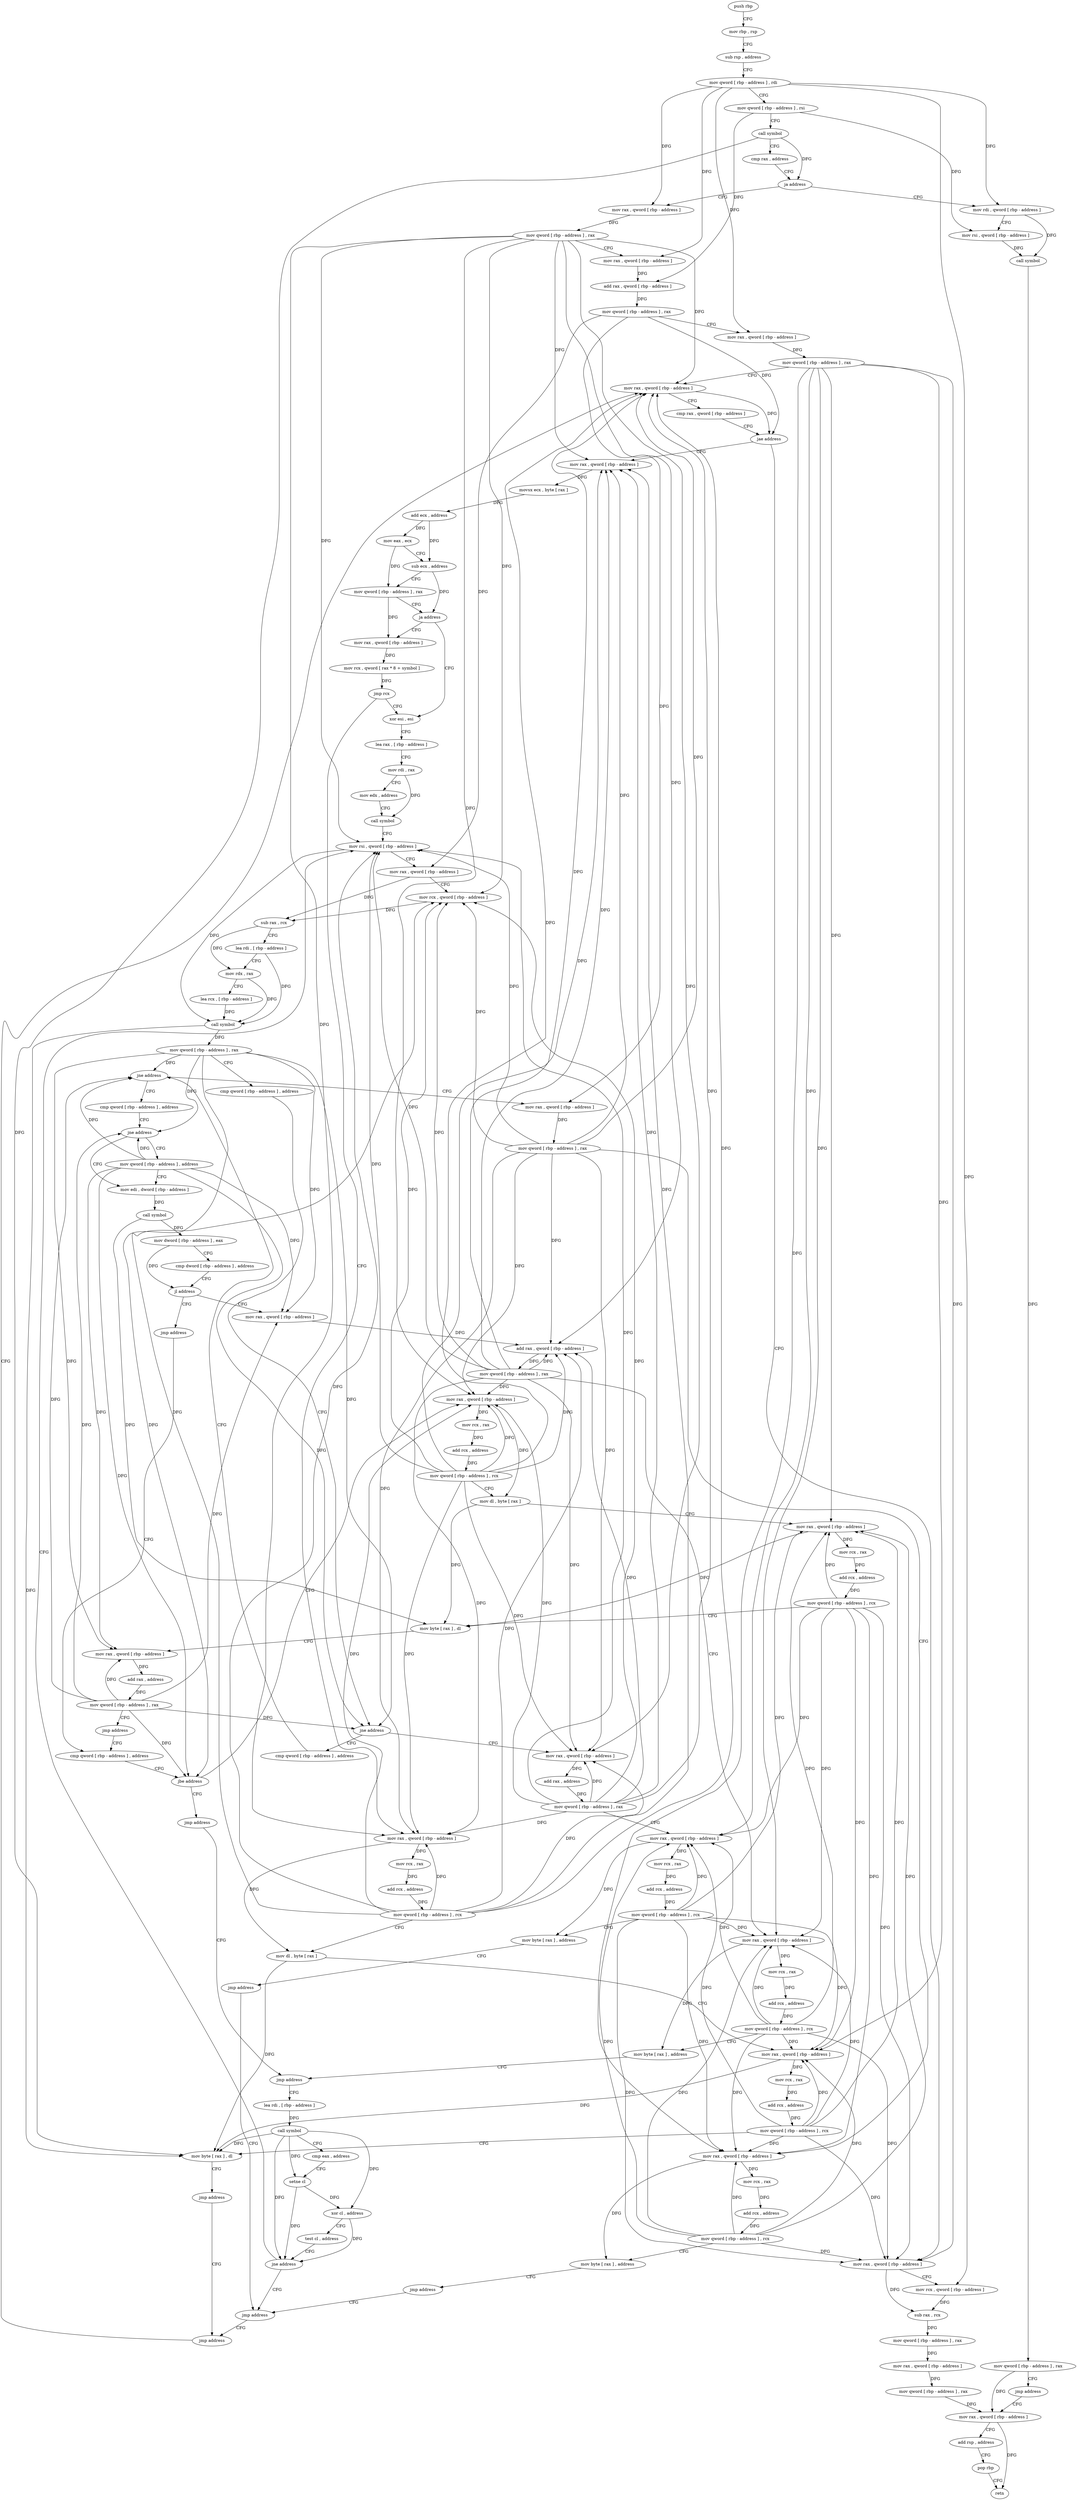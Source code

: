 digraph "func" {
"4300768" [label = "push rbp" ]
"4300769" [label = "mov rbp , rsp" ]
"4300772" [label = "sub rsp , address" ]
"4300776" [label = "mov qword [ rbp - address ] , rdi" ]
"4300780" [label = "mov qword [ rbp - address ] , rsi" ]
"4300784" [label = "call symbol" ]
"4300789" [label = "cmp rax , address" ]
"4300793" [label = "ja address" ]
"4300821" [label = "mov rax , qword [ rbp - address ]" ]
"4300799" [label = "mov rdi , qword [ rbp - address ]" ]
"4300825" [label = "mov qword [ rbp - address ] , rax" ]
"4300829" [label = "mov rax , qword [ rbp - address ]" ]
"4300833" [label = "add rax , qword [ rbp - address ]" ]
"4300837" [label = "mov qword [ rbp - address ] , rax" ]
"4300841" [label = "mov rax , qword [ rbp - address ]" ]
"4300845" [label = "mov qword [ rbp - address ] , rax" ]
"4300849" [label = "mov rax , qword [ rbp - address ]" ]
"4300803" [label = "mov rsi , qword [ rbp - address ]" ]
"4300807" [label = "call symbol" ]
"4300812" [label = "mov qword [ rbp - address ] , rax" ]
"4300816" [label = "jmp address" ]
"4301315" [label = "mov rax , qword [ rbp - address ]" ]
"4301292" [label = "mov rax , qword [ rbp - address ]" ]
"4301296" [label = "mov rcx , qword [ rbp - address ]" ]
"4301300" [label = "sub rax , rcx" ]
"4301303" [label = "mov qword [ rbp - address ] , rax" ]
"4301307" [label = "mov rax , qword [ rbp - address ]" ]
"4301311" [label = "mov qword [ rbp - address ] , rax" ]
"4300863" [label = "mov rax , qword [ rbp - address ]" ]
"4300867" [label = "movsx ecx , byte [ rax ]" ]
"4300870" [label = "add ecx , address" ]
"4300873" [label = "mov eax , ecx" ]
"4300875" [label = "sub ecx , address" ]
"4300878" [label = "mov qword [ rbp - address ] , rax" ]
"4300882" [label = "ja address" ]
"4300947" [label = "xor esi , esi" ]
"4300888" [label = "mov rax , qword [ rbp - address ]" ]
"4301319" [label = "add rsp , address" ]
"4301323" [label = "pop rbp" ]
"4301324" [label = "retn" ]
"4300949" [label = "lea rax , [ rbp - address ]" ]
"4300953" [label = "mov rdi , rax" ]
"4300956" [label = "mov edx , address" ]
"4300961" [label = "call symbol" ]
"4300966" [label = "mov rsi , qword [ rbp - address ]" ]
"4300892" [label = "mov rcx , qword [ rax * 8 + symbol ]" ]
"4300900" [label = "jmp rcx" ]
"4300902" [label = "mov rax , qword [ rbp - address ]" ]
"4301052" [label = "cmp qword [ rbp - address ] , address" ]
"4301057" [label = "jne address" ]
"4301097" [label = "cmp qword [ rbp - address ] , address" ]
"4301063" [label = "mov rax , qword [ rbp - address ]" ]
"4301012" [label = "mov rax , qword [ rbp - address ]" ]
"4301016" [label = "add rax , address" ]
"4301022" [label = "mov qword [ rbp - address ] , rax" ]
"4301026" [label = "mov rax , qword [ rbp - address ]" ]
"4301030" [label = "mov rcx , rax" ]
"4301033" [label = "add rcx , address" ]
"4301040" [label = "mov qword [ rbp - address ] , rcx" ]
"4301044" [label = "mov byte [ rax ] , address" ]
"4301047" [label = "jmp address" ]
"4301282" [label = "jmp address" ]
"4300906" [label = "mov rcx , rax" ]
"4300909" [label = "add rcx , address" ]
"4300916" [label = "mov qword [ rbp - address ] , rcx" ]
"4300920" [label = "mov dl , byte [ rax ]" ]
"4300922" [label = "mov rax , qword [ rbp - address ]" ]
"4300926" [label = "mov rcx , rax" ]
"4300929" [label = "add rcx , address" ]
"4300936" [label = "mov qword [ rbp - address ] , rcx" ]
"4300940" [label = "mov byte [ rax ] , dl" ]
"4300942" [label = "jmp address" ]
"4301287" [label = "jmp address" ]
"4301102" [label = "jne address" ]
"4301116" [label = "mov edi , dword [ rbp - address ]" ]
"4301108" [label = "mov qword [ rbp - address ] , address" ]
"4301067" [label = "mov qword [ rbp - address ] , rax" ]
"4301071" [label = "mov rax , qword [ rbp - address ]" ]
"4301075" [label = "mov rcx , rax" ]
"4301078" [label = "add rcx , address" ]
"4301085" [label = "mov qword [ rbp - address ] , rcx" ]
"4301089" [label = "mov byte [ rax ] , address" ]
"4301092" [label = "jmp address" ]
"4301119" [label = "call symbol" ]
"4301124" [label = "mov dword [ rbp - address ] , eax" ]
"4301127" [label = "cmp dword [ rbp - address ] , address" ]
"4301131" [label = "jl address" ]
"4301217" [label = "mov rax , qword [ rbp - address ]" ]
"4301137" [label = "jmp address" ]
"4300853" [label = "cmp rax , qword [ rbp - address ]" ]
"4300857" [label = "jae address" ]
"4301221" [label = "add rax , qword [ rbp - address ]" ]
"4301225" [label = "mov qword [ rbp - address ] , rax" ]
"4301229" [label = "mov rax , qword [ rbp - address ]" ]
"4301233" [label = "mov rcx , rax" ]
"4301236" [label = "add rcx , address" ]
"4301243" [label = "mov qword [ rbp - address ] , rcx" ]
"4301247" [label = "mov byte [ rax ] , address" ]
"4301250" [label = "jmp address" ]
"4301142" [label = "cmp qword [ rbp - address ] , address" ]
"4301255" [label = "lea rdi , [ rbp - address ]" ]
"4301259" [label = "call symbol" ]
"4301264" [label = "cmp eax , address" ]
"4301267" [label = "setne cl" ]
"4301270" [label = "xor cl , address" ]
"4301273" [label = "test cl , address" ]
"4301276" [label = "jne address" ]
"4301147" [label = "jbe address" ]
"4301212" [label = "jmp address" ]
"4301153" [label = "mov rax , qword [ rbp - address ]" ]
"4300970" [label = "mov rax , qword [ rbp - address ]" ]
"4300974" [label = "mov rcx , qword [ rbp - address ]" ]
"4300978" [label = "sub rax , rcx" ]
"4300981" [label = "lea rdi , [ rbp - address ]" ]
"4300985" [label = "mov rdx , rax" ]
"4300988" [label = "lea rcx , [ rbp - address ]" ]
"4300992" [label = "call symbol" ]
"4300997" [label = "mov qword [ rbp - address ] , rax" ]
"4301001" [label = "cmp qword [ rbp - address ] , address" ]
"4301006" [label = "jne address" ]
"4301157" [label = "mov rcx , rax" ]
"4301160" [label = "add rcx , address" ]
"4301167" [label = "mov qword [ rbp - address ] , rcx" ]
"4301171" [label = "mov dl , byte [ rax ]" ]
"4301173" [label = "mov rax , qword [ rbp - address ]" ]
"4301177" [label = "mov rcx , rax" ]
"4301180" [label = "add rcx , address" ]
"4301187" [label = "mov qword [ rbp - address ] , rcx" ]
"4301191" [label = "mov byte [ rax ] , dl" ]
"4301193" [label = "mov rax , qword [ rbp - address ]" ]
"4301197" [label = "add rax , address" ]
"4301203" [label = "mov qword [ rbp - address ] , rax" ]
"4301207" [label = "jmp address" ]
"4300768" -> "4300769" [ label = "CFG" ]
"4300769" -> "4300772" [ label = "CFG" ]
"4300772" -> "4300776" [ label = "CFG" ]
"4300776" -> "4300780" [ label = "CFG" ]
"4300776" -> "4300821" [ label = "DFG" ]
"4300776" -> "4300829" [ label = "DFG" ]
"4300776" -> "4300841" [ label = "DFG" ]
"4300776" -> "4300799" [ label = "DFG" ]
"4300776" -> "4301296" [ label = "DFG" ]
"4300780" -> "4300784" [ label = "CFG" ]
"4300780" -> "4300833" [ label = "DFG" ]
"4300780" -> "4300803" [ label = "DFG" ]
"4300784" -> "4300789" [ label = "CFG" ]
"4300784" -> "4300793" [ label = "DFG" ]
"4300784" -> "4300940" [ label = "DFG" ]
"4300789" -> "4300793" [ label = "CFG" ]
"4300793" -> "4300821" [ label = "CFG" ]
"4300793" -> "4300799" [ label = "CFG" ]
"4300821" -> "4300825" [ label = "DFG" ]
"4300799" -> "4300803" [ label = "CFG" ]
"4300799" -> "4300807" [ label = "DFG" ]
"4300825" -> "4300829" [ label = "CFG" ]
"4300825" -> "4300849" [ label = "DFG" ]
"4300825" -> "4300863" [ label = "DFG" ]
"4300825" -> "4300966" [ label = "DFG" ]
"4300825" -> "4300974" [ label = "DFG" ]
"4300825" -> "4300902" [ label = "DFG" ]
"4300825" -> "4301012" [ label = "DFG" ]
"4300825" -> "4301221" [ label = "DFG" ]
"4300825" -> "4301153" [ label = "DFG" ]
"4300829" -> "4300833" [ label = "DFG" ]
"4300833" -> "4300837" [ label = "DFG" ]
"4300837" -> "4300841" [ label = "CFG" ]
"4300837" -> "4300857" [ label = "DFG" ]
"4300837" -> "4300970" [ label = "DFG" ]
"4300837" -> "4301063" [ label = "DFG" ]
"4300841" -> "4300845" [ label = "DFG" ]
"4300845" -> "4300849" [ label = "CFG" ]
"4300845" -> "4301292" [ label = "DFG" ]
"4300845" -> "4300922" [ label = "DFG" ]
"4300845" -> "4301026" [ label = "DFG" ]
"4300845" -> "4301071" [ label = "DFG" ]
"4300845" -> "4301229" [ label = "DFG" ]
"4300845" -> "4301173" [ label = "DFG" ]
"4300849" -> "4300853" [ label = "CFG" ]
"4300849" -> "4300857" [ label = "DFG" ]
"4300803" -> "4300807" [ label = "DFG" ]
"4300807" -> "4300812" [ label = "DFG" ]
"4300812" -> "4300816" [ label = "CFG" ]
"4300812" -> "4301315" [ label = "DFG" ]
"4300816" -> "4301315" [ label = "CFG" ]
"4301315" -> "4301319" [ label = "CFG" ]
"4301315" -> "4301324" [ label = "DFG" ]
"4301292" -> "4301296" [ label = "CFG" ]
"4301292" -> "4301300" [ label = "DFG" ]
"4301296" -> "4301300" [ label = "DFG" ]
"4301300" -> "4301303" [ label = "DFG" ]
"4301303" -> "4301307" [ label = "DFG" ]
"4301307" -> "4301311" [ label = "DFG" ]
"4301311" -> "4301315" [ label = "DFG" ]
"4300863" -> "4300867" [ label = "DFG" ]
"4300867" -> "4300870" [ label = "DFG" ]
"4300870" -> "4300873" [ label = "DFG" ]
"4300870" -> "4300875" [ label = "DFG" ]
"4300873" -> "4300875" [ label = "CFG" ]
"4300873" -> "4300878" [ label = "DFG" ]
"4300875" -> "4300878" [ label = "CFG" ]
"4300875" -> "4300882" [ label = "DFG" ]
"4300878" -> "4300882" [ label = "CFG" ]
"4300878" -> "4300888" [ label = "DFG" ]
"4300882" -> "4300947" [ label = "CFG" ]
"4300882" -> "4300888" [ label = "CFG" ]
"4300947" -> "4300949" [ label = "CFG" ]
"4300888" -> "4300892" [ label = "DFG" ]
"4301319" -> "4301323" [ label = "CFG" ]
"4301323" -> "4301324" [ label = "CFG" ]
"4300949" -> "4300953" [ label = "CFG" ]
"4300953" -> "4300956" [ label = "CFG" ]
"4300953" -> "4300961" [ label = "DFG" ]
"4300956" -> "4300961" [ label = "CFG" ]
"4300961" -> "4300966" [ label = "CFG" ]
"4300966" -> "4300970" [ label = "CFG" ]
"4300966" -> "4300992" [ label = "DFG" ]
"4300892" -> "4300900" [ label = "DFG" ]
"4300900" -> "4300902" [ label = "CFG" ]
"4300900" -> "4300947" [ label = "CFG" ]
"4300902" -> "4300906" [ label = "DFG" ]
"4300902" -> "4300920" [ label = "DFG" ]
"4301052" -> "4301057" [ label = "CFG" ]
"4301057" -> "4301097" [ label = "CFG" ]
"4301057" -> "4301063" [ label = "CFG" ]
"4301097" -> "4301102" [ label = "CFG" ]
"4301063" -> "4301067" [ label = "DFG" ]
"4301012" -> "4301016" [ label = "DFG" ]
"4301016" -> "4301022" [ label = "DFG" ]
"4301022" -> "4301026" [ label = "CFG" ]
"4301022" -> "4300849" [ label = "DFG" ]
"4301022" -> "4300863" [ label = "DFG" ]
"4301022" -> "4300966" [ label = "DFG" ]
"4301022" -> "4300974" [ label = "DFG" ]
"4301022" -> "4300902" [ label = "DFG" ]
"4301022" -> "4301012" [ label = "DFG" ]
"4301022" -> "4301221" [ label = "DFG" ]
"4301022" -> "4301153" [ label = "DFG" ]
"4301026" -> "4301030" [ label = "DFG" ]
"4301026" -> "4301044" [ label = "DFG" ]
"4301030" -> "4301033" [ label = "DFG" ]
"4301033" -> "4301040" [ label = "DFG" ]
"4301040" -> "4301044" [ label = "CFG" ]
"4301040" -> "4301292" [ label = "DFG" ]
"4301040" -> "4300922" [ label = "DFG" ]
"4301040" -> "4301026" [ label = "DFG" ]
"4301040" -> "4301071" [ label = "DFG" ]
"4301040" -> "4301229" [ label = "DFG" ]
"4301040" -> "4301173" [ label = "DFG" ]
"4301044" -> "4301047" [ label = "CFG" ]
"4301047" -> "4301282" [ label = "CFG" ]
"4301282" -> "4301287" [ label = "CFG" ]
"4300906" -> "4300909" [ label = "DFG" ]
"4300909" -> "4300916" [ label = "DFG" ]
"4300916" -> "4300920" [ label = "CFG" ]
"4300916" -> "4300849" [ label = "DFG" ]
"4300916" -> "4300863" [ label = "DFG" ]
"4300916" -> "4300966" [ label = "DFG" ]
"4300916" -> "4300974" [ label = "DFG" ]
"4300916" -> "4300902" [ label = "DFG" ]
"4300916" -> "4301012" [ label = "DFG" ]
"4300916" -> "4301221" [ label = "DFG" ]
"4300916" -> "4301153" [ label = "DFG" ]
"4300920" -> "4300922" [ label = "CFG" ]
"4300920" -> "4300940" [ label = "DFG" ]
"4300922" -> "4300926" [ label = "DFG" ]
"4300922" -> "4300940" [ label = "DFG" ]
"4300926" -> "4300929" [ label = "DFG" ]
"4300929" -> "4300936" [ label = "DFG" ]
"4300936" -> "4300940" [ label = "CFG" ]
"4300936" -> "4301292" [ label = "DFG" ]
"4300936" -> "4300922" [ label = "DFG" ]
"4300936" -> "4301026" [ label = "DFG" ]
"4300936" -> "4301071" [ label = "DFG" ]
"4300936" -> "4301229" [ label = "DFG" ]
"4300936" -> "4301173" [ label = "DFG" ]
"4300940" -> "4300942" [ label = "CFG" ]
"4300942" -> "4301287" [ label = "CFG" ]
"4301287" -> "4300849" [ label = "CFG" ]
"4301102" -> "4301116" [ label = "CFG" ]
"4301102" -> "4301108" [ label = "CFG" ]
"4301116" -> "4301119" [ label = "DFG" ]
"4301108" -> "4301116" [ label = "CFG" ]
"4301108" -> "4301006" [ label = "DFG" ]
"4301108" -> "4301057" [ label = "DFG" ]
"4301108" -> "4301102" [ label = "DFG" ]
"4301108" -> "4301217" [ label = "DFG" ]
"4301108" -> "4301147" [ label = "DFG" ]
"4301108" -> "4301193" [ label = "DFG" ]
"4301067" -> "4301071" [ label = "CFG" ]
"4301067" -> "4300849" [ label = "DFG" ]
"4301067" -> "4300863" [ label = "DFG" ]
"4301067" -> "4300966" [ label = "DFG" ]
"4301067" -> "4300974" [ label = "DFG" ]
"4301067" -> "4300902" [ label = "DFG" ]
"4301067" -> "4301012" [ label = "DFG" ]
"4301067" -> "4301221" [ label = "DFG" ]
"4301067" -> "4301153" [ label = "DFG" ]
"4301071" -> "4301075" [ label = "DFG" ]
"4301071" -> "4301089" [ label = "DFG" ]
"4301075" -> "4301078" [ label = "DFG" ]
"4301078" -> "4301085" [ label = "DFG" ]
"4301085" -> "4301089" [ label = "CFG" ]
"4301085" -> "4301292" [ label = "DFG" ]
"4301085" -> "4300922" [ label = "DFG" ]
"4301085" -> "4301026" [ label = "DFG" ]
"4301085" -> "4301071" [ label = "DFG" ]
"4301085" -> "4301229" [ label = "DFG" ]
"4301085" -> "4301173" [ label = "DFG" ]
"4301089" -> "4301092" [ label = "CFG" ]
"4301092" -> "4301282" [ label = "CFG" ]
"4301119" -> "4301124" [ label = "DFG" ]
"4301119" -> "4301191" [ label = "DFG" ]
"4301124" -> "4301127" [ label = "CFG" ]
"4301124" -> "4301131" [ label = "DFG" ]
"4301127" -> "4301131" [ label = "CFG" ]
"4301131" -> "4301217" [ label = "CFG" ]
"4301131" -> "4301137" [ label = "CFG" ]
"4301217" -> "4301221" [ label = "DFG" ]
"4301137" -> "4301142" [ label = "CFG" ]
"4300853" -> "4300857" [ label = "CFG" ]
"4300857" -> "4301292" [ label = "CFG" ]
"4300857" -> "4300863" [ label = "CFG" ]
"4301221" -> "4301225" [ label = "DFG" ]
"4301225" -> "4301229" [ label = "CFG" ]
"4301225" -> "4300849" [ label = "DFG" ]
"4301225" -> "4300863" [ label = "DFG" ]
"4301225" -> "4300966" [ label = "DFG" ]
"4301225" -> "4300974" [ label = "DFG" ]
"4301225" -> "4300902" [ label = "DFG" ]
"4301225" -> "4301012" [ label = "DFG" ]
"4301225" -> "4301221" [ label = "DFG" ]
"4301225" -> "4301153" [ label = "DFG" ]
"4301229" -> "4301233" [ label = "DFG" ]
"4301229" -> "4301247" [ label = "DFG" ]
"4301233" -> "4301236" [ label = "DFG" ]
"4301236" -> "4301243" [ label = "DFG" ]
"4301243" -> "4301247" [ label = "CFG" ]
"4301243" -> "4301292" [ label = "DFG" ]
"4301243" -> "4300922" [ label = "DFG" ]
"4301243" -> "4301026" [ label = "DFG" ]
"4301243" -> "4301071" [ label = "DFG" ]
"4301243" -> "4301229" [ label = "DFG" ]
"4301243" -> "4301173" [ label = "DFG" ]
"4301247" -> "4301250" [ label = "CFG" ]
"4301250" -> "4301255" [ label = "CFG" ]
"4301142" -> "4301147" [ label = "CFG" ]
"4301255" -> "4301259" [ label = "DFG" ]
"4301259" -> "4301264" [ label = "CFG" ]
"4301259" -> "4300940" [ label = "DFG" ]
"4301259" -> "4301267" [ label = "DFG" ]
"4301259" -> "4301270" [ label = "DFG" ]
"4301259" -> "4301276" [ label = "DFG" ]
"4301264" -> "4301267" [ label = "CFG" ]
"4301267" -> "4301270" [ label = "DFG" ]
"4301267" -> "4301276" [ label = "DFG" ]
"4301270" -> "4301273" [ label = "CFG" ]
"4301270" -> "4301276" [ label = "DFG" ]
"4301273" -> "4301276" [ label = "CFG" ]
"4301276" -> "4300966" [ label = "CFG" ]
"4301276" -> "4301282" [ label = "CFG" ]
"4301147" -> "4301212" [ label = "CFG" ]
"4301147" -> "4301153" [ label = "CFG" ]
"4301212" -> "4301250" [ label = "CFG" ]
"4301153" -> "4301157" [ label = "DFG" ]
"4301153" -> "4301171" [ label = "DFG" ]
"4300970" -> "4300974" [ label = "CFG" ]
"4300970" -> "4300978" [ label = "DFG" ]
"4300974" -> "4300978" [ label = "DFG" ]
"4300978" -> "4300981" [ label = "CFG" ]
"4300978" -> "4300985" [ label = "DFG" ]
"4300981" -> "4300985" [ label = "CFG" ]
"4300981" -> "4300992" [ label = "DFG" ]
"4300985" -> "4300988" [ label = "CFG" ]
"4300985" -> "4300992" [ label = "DFG" ]
"4300988" -> "4300992" [ label = "DFG" ]
"4300992" -> "4300997" [ label = "DFG" ]
"4300992" -> "4300940" [ label = "DFG" ]
"4300997" -> "4301001" [ label = "CFG" ]
"4300997" -> "4301006" [ label = "DFG" ]
"4300997" -> "4301057" [ label = "DFG" ]
"4300997" -> "4301102" [ label = "DFG" ]
"4300997" -> "4301217" [ label = "DFG" ]
"4300997" -> "4301147" [ label = "DFG" ]
"4300997" -> "4301193" [ label = "DFG" ]
"4301001" -> "4301006" [ label = "CFG" ]
"4301006" -> "4301052" [ label = "CFG" ]
"4301006" -> "4301012" [ label = "CFG" ]
"4301157" -> "4301160" [ label = "DFG" ]
"4301160" -> "4301167" [ label = "DFG" ]
"4301167" -> "4301171" [ label = "CFG" ]
"4301167" -> "4300849" [ label = "DFG" ]
"4301167" -> "4300863" [ label = "DFG" ]
"4301167" -> "4300966" [ label = "DFG" ]
"4301167" -> "4300974" [ label = "DFG" ]
"4301167" -> "4300902" [ label = "DFG" ]
"4301167" -> "4301012" [ label = "DFG" ]
"4301167" -> "4301221" [ label = "DFG" ]
"4301167" -> "4301153" [ label = "DFG" ]
"4301171" -> "4301173" [ label = "CFG" ]
"4301171" -> "4301191" [ label = "DFG" ]
"4301173" -> "4301177" [ label = "DFG" ]
"4301173" -> "4301191" [ label = "DFG" ]
"4301177" -> "4301180" [ label = "DFG" ]
"4301180" -> "4301187" [ label = "DFG" ]
"4301187" -> "4301191" [ label = "CFG" ]
"4301187" -> "4301292" [ label = "DFG" ]
"4301187" -> "4300922" [ label = "DFG" ]
"4301187" -> "4301026" [ label = "DFG" ]
"4301187" -> "4301071" [ label = "DFG" ]
"4301187" -> "4301229" [ label = "DFG" ]
"4301187" -> "4301173" [ label = "DFG" ]
"4301191" -> "4301193" [ label = "CFG" ]
"4301193" -> "4301197" [ label = "DFG" ]
"4301197" -> "4301203" [ label = "DFG" ]
"4301203" -> "4301207" [ label = "CFG" ]
"4301203" -> "4301006" [ label = "DFG" ]
"4301203" -> "4301057" [ label = "DFG" ]
"4301203" -> "4301102" [ label = "DFG" ]
"4301203" -> "4301217" [ label = "DFG" ]
"4301203" -> "4301147" [ label = "DFG" ]
"4301203" -> "4301193" [ label = "DFG" ]
"4301207" -> "4301142" [ label = "CFG" ]
}
